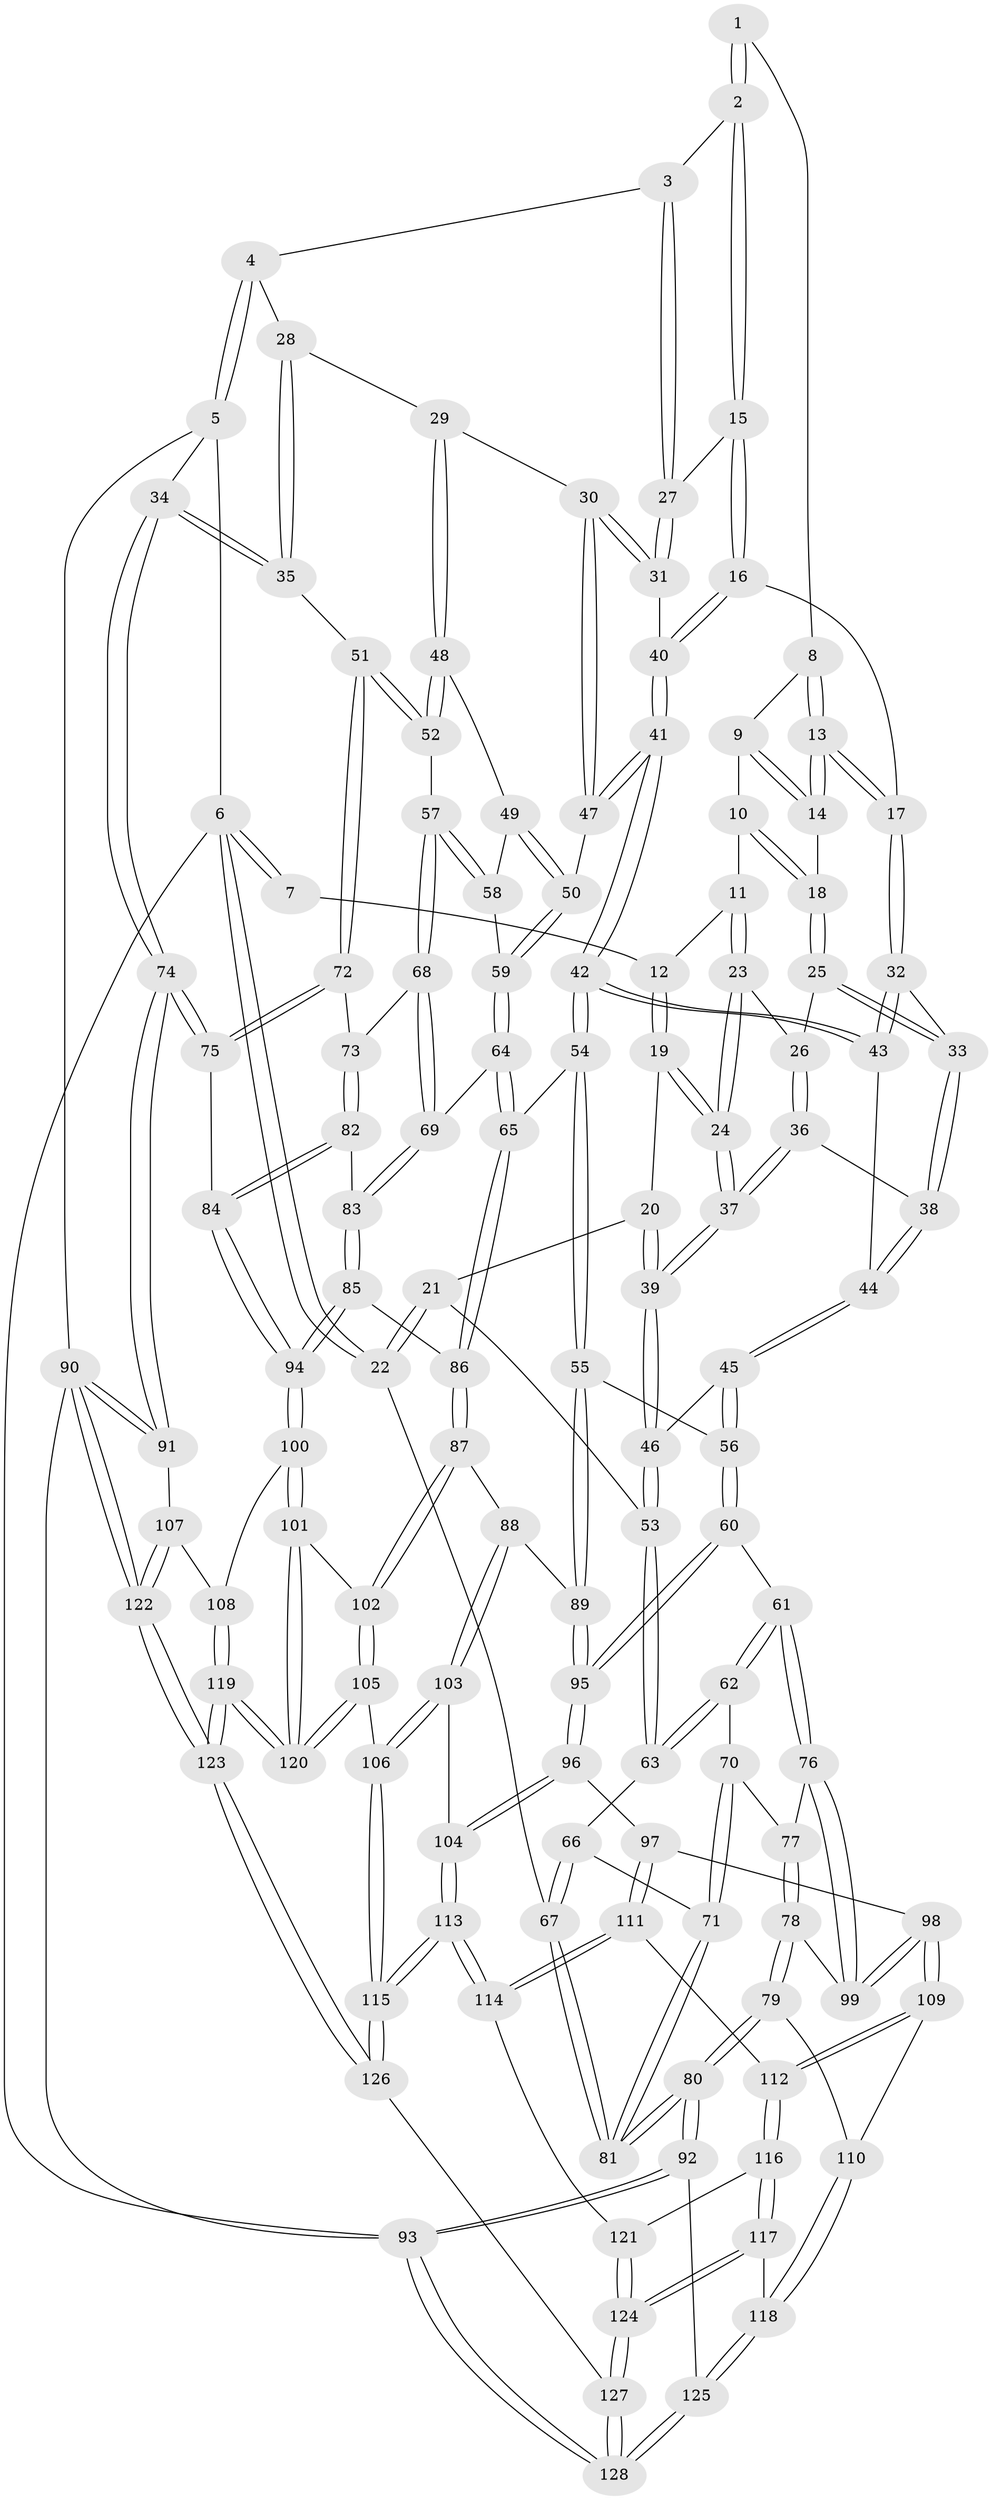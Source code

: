 // Generated by graph-tools (version 1.1) at 2025/17/03/09/25 04:17:19]
// undirected, 128 vertices, 317 edges
graph export_dot {
graph [start="1"]
  node [color=gray90,style=filled];
  1 [pos="+0.5794255768684767+0"];
  2 [pos="+0.7173746798811194+0"];
  3 [pos="+0.825102869741868+0"];
  4 [pos="+0.912491541211124+0"];
  5 [pos="+1+0"];
  6 [pos="+0+0"];
  7 [pos="+0.17598473800517112+0"];
  8 [pos="+0.4807932592118593+0.04503157973606735"];
  9 [pos="+0.45047620896799623+0.06561968546202167"];
  10 [pos="+0.3512335686125491+0.07133138176668231"];
  11 [pos="+0.2241763347729941+0"];
  12 [pos="+0.18947087815156605+0"];
  13 [pos="+0.5216488653156879+0.19747392136704517"];
  14 [pos="+0.4297834314596494+0.11503127214556289"];
  15 [pos="+0.5601579008944341+0.19162832662096063"];
  16 [pos="+0.5525366657626951+0.1974986901653803"];
  17 [pos="+0.5223699574149261+0.19907432337566341"];
  18 [pos="+0.37699317272942984+0.14850978786313265"];
  19 [pos="+0.08908071564384204+0.12679268744284497"];
  20 [pos="+0.035782067407242234+0.17966553089759654"];
  21 [pos="+0+0.22044271900020282"];
  22 [pos="+0+0.22517537303608778"];
  23 [pos="+0.23702247389948955+0.07265977419711074"];
  24 [pos="+0.2239760152058391+0.2227923551088023"];
  25 [pos="+0.37154474075256544+0.1854206096068556"];
  26 [pos="+0.36113801571622106+0.18876067003157482"];
  27 [pos="+0.70268691288425+0.1868359732332572"];
  28 [pos="+0.84745947196156+0.18795260730699984"];
  29 [pos="+0.7934452682050489+0.2727358257502141"];
  30 [pos="+0.7353871434154478+0.2607601167341864"];
  31 [pos="+0.7341378461621796+0.2594286920370551"];
  32 [pos="+0.4707002794165424+0.23599426672683824"];
  33 [pos="+0.40662391132710235+0.20603006475769373"];
  34 [pos="+1+0.31745027396294684"];
  35 [pos="+1+0.3403141446366922"];
  36 [pos="+0.2928265052540041+0.23266393581179404"];
  37 [pos="+0.22798233364682927+0.23962329323603676"];
  38 [pos="+0.3514766658748239+0.3001290440987453"];
  39 [pos="+0.1871076718186314+0.30457978183018286"];
  40 [pos="+0.6000021352841872+0.27373568372630736"];
  41 [pos="+0.599518112240704+0.39148916907134074"];
  42 [pos="+0.5382494329383215+0.43131556233826673"];
  43 [pos="+0.45370061333374456+0.3346651411503567"];
  44 [pos="+0.38101381577715665+0.34814236927193193"];
  45 [pos="+0.3275633803165436+0.3918232092066996"];
  46 [pos="+0.18309458172021661+0.32873765383607956"];
  47 [pos="+0.6619526399542861+0.38754426331506"];
  48 [pos="+0.8515712195078105+0.34985562808106274"];
  49 [pos="+0.7635364389297462+0.3779789806441342"];
  50 [pos="+0.6697775984842158+0.39259826646934953"];
  51 [pos="+0.9754879643646687+0.3728621480662017"];
  52 [pos="+0.8721068080018537+0.3650524308654375"];
  53 [pos="+0.15653893787756035+0.3586006464585884"];
  54 [pos="+0.5267137854635394+0.48702567826219734"];
  55 [pos="+0.4803157004524265+0.5227046311126874"];
  56 [pos="+0.3439958799257322+0.5684735944414557"];
  57 [pos="+0.8087299249019381+0.454555444675948"];
  58 [pos="+0.7516993112795142+0.43773922472637744"];
  59 [pos="+0.6996313405865408+0.4318290094981909"];
  60 [pos="+0.34063385896846715+0.5720587887063848"];
  61 [pos="+0.24711140566732717+0.5877708454067798"];
  62 [pos="+0.17994119277154427+0.4816079318996145"];
  63 [pos="+0.1493269777014647+0.3764054495969838"];
  64 [pos="+0.7121712856693306+0.533033586199202"];
  65 [pos="+0.5553221768868893+0.5080503790068224"];
  66 [pos="+0.12809173145893896+0.38568727774775713"];
  67 [pos="+0+0.38174238812028904"];
  68 [pos="+0.8031184276461307+0.49268863899548465"];
  69 [pos="+0.720092224012103+0.5403765134789872"];
  70 [pos="+0.06268557300602598+0.5204729085557039"];
  71 [pos="+0.015936956340136768+0.49961909646838587"];
  72 [pos="+0.9086886314441518+0.5376445716185568"];
  73 [pos="+0.847741065204909+0.5353510409370634"];
  74 [pos="+1+0.7174838690867634"];
  75 [pos="+0.9382323056507587+0.5953735197274491"];
  76 [pos="+0.23888545499884034+0.5961331529643212"];
  77 [pos="+0.07676731481535241+0.5419774379207071"];
  78 [pos="+0.06615387645798093+0.6928889908523961"];
  79 [pos="+0+0.7609971513666566"];
  80 [pos="+0+0.7804777114500132"];
  81 [pos="+0+0.5420966051137872"];
  82 [pos="+0.8008454385004743+0.6285473861702457"];
  83 [pos="+0.7202134627275403+0.5414996578154312"];
  84 [pos="+0.8122186478029232+0.6771865161940447"];
  85 [pos="+0.6447271354421688+0.6687085264850927"];
  86 [pos="+0.6418544714056055+0.6686400640408142"];
  87 [pos="+0.6002347802994961+0.693285002635758"];
  88 [pos="+0.54175194102227+0.6967631730449608"];
  89 [pos="+0.5408462924498673+0.6960820503269702"];
  90 [pos="+1+1"];
  91 [pos="+1+0.7553476454517118"];
  92 [pos="+0+0.7883802459003668"];
  93 [pos="+0+1"];
  94 [pos="+0.7919354502245817+0.7539205645462128"];
  95 [pos="+0.39075637485445897+0.682017606847172"];
  96 [pos="+0.3901395965328591+0.6999551911924277"];
  97 [pos="+0.3420141734024449+0.7706294672148023"];
  98 [pos="+0.22620536897272478+0.7414427138002062"];
  99 [pos="+0.19400200613545565+0.6556152102751619"];
  100 [pos="+0.8015760461412845+0.7806236822960602"];
  101 [pos="+0.7739722463533384+0.8133021800701548"];
  102 [pos="+0.6105447198469063+0.8591676738926771"];
  103 [pos="+0.5239810099457538+0.7408507596059735"];
  104 [pos="+0.4500914698918996+0.7825942102034905"];
  105 [pos="+0.5803163877788018+0.8833540025040749"];
  106 [pos="+0.5661667319328818+0.8852314276527665"];
  107 [pos="+0.9512393978983792+0.812706037437984"];
  108 [pos="+0.9090110322599896+0.8094069461597851"];
  109 [pos="+0.21893324712769865+0.8515359045204143"];
  110 [pos="+0.09035374505589716+0.8338024059058804"];
  111 [pos="+0.34270463034080884+0.7975911381556011"];
  112 [pos="+0.22732617705725996+0.8629051823903474"];
  113 [pos="+0.45013396593064536+0.911218723562939"];
  114 [pos="+0.4199041089695384+0.8983750081285765"];
  115 [pos="+0.46698319604275024+0.9292325154912637"];
  116 [pos="+0.23353297174394086+0.8833886078640127"];
  117 [pos="+0.22506664169961568+0.9026478440294172"];
  118 [pos="+0.15186244950443223+0.9892757130238303"];
  119 [pos="+0.7815666244664947+1"];
  120 [pos="+0.751739373759858+1"];
  121 [pos="+0.2947885952835841+0.9028560521600736"];
  122 [pos="+0.8836427014100873+1"];
  123 [pos="+0.7956099395578394+1"];
  124 [pos="+0.32515931940024034+1"];
  125 [pos="+0.15108304066604505+0.9908952391812041"];
  126 [pos="+0.4274692319472598+1"];
  127 [pos="+0.36791206820674455+1"];
  128 [pos="+0.16196132783486797+1"];
  1 -- 2;
  1 -- 2;
  1 -- 8;
  2 -- 3;
  2 -- 15;
  2 -- 15;
  3 -- 4;
  3 -- 27;
  3 -- 27;
  4 -- 5;
  4 -- 5;
  4 -- 28;
  5 -- 6;
  5 -- 34;
  5 -- 90;
  6 -- 7;
  6 -- 7;
  6 -- 22;
  6 -- 22;
  6 -- 93;
  7 -- 12;
  8 -- 9;
  8 -- 13;
  8 -- 13;
  9 -- 10;
  9 -- 14;
  9 -- 14;
  10 -- 11;
  10 -- 18;
  10 -- 18;
  11 -- 12;
  11 -- 23;
  11 -- 23;
  12 -- 19;
  12 -- 19;
  13 -- 14;
  13 -- 14;
  13 -- 17;
  13 -- 17;
  14 -- 18;
  15 -- 16;
  15 -- 16;
  15 -- 27;
  16 -- 17;
  16 -- 40;
  16 -- 40;
  17 -- 32;
  17 -- 32;
  18 -- 25;
  18 -- 25;
  19 -- 20;
  19 -- 24;
  19 -- 24;
  20 -- 21;
  20 -- 39;
  20 -- 39;
  21 -- 22;
  21 -- 22;
  21 -- 53;
  22 -- 67;
  23 -- 24;
  23 -- 24;
  23 -- 26;
  24 -- 37;
  24 -- 37;
  25 -- 26;
  25 -- 33;
  25 -- 33;
  26 -- 36;
  26 -- 36;
  27 -- 31;
  27 -- 31;
  28 -- 29;
  28 -- 35;
  28 -- 35;
  29 -- 30;
  29 -- 48;
  29 -- 48;
  30 -- 31;
  30 -- 31;
  30 -- 47;
  30 -- 47;
  31 -- 40;
  32 -- 33;
  32 -- 43;
  32 -- 43;
  33 -- 38;
  33 -- 38;
  34 -- 35;
  34 -- 35;
  34 -- 74;
  34 -- 74;
  35 -- 51;
  36 -- 37;
  36 -- 37;
  36 -- 38;
  37 -- 39;
  37 -- 39;
  38 -- 44;
  38 -- 44;
  39 -- 46;
  39 -- 46;
  40 -- 41;
  40 -- 41;
  41 -- 42;
  41 -- 42;
  41 -- 47;
  41 -- 47;
  42 -- 43;
  42 -- 43;
  42 -- 54;
  42 -- 54;
  43 -- 44;
  44 -- 45;
  44 -- 45;
  45 -- 46;
  45 -- 56;
  45 -- 56;
  46 -- 53;
  46 -- 53;
  47 -- 50;
  48 -- 49;
  48 -- 52;
  48 -- 52;
  49 -- 50;
  49 -- 50;
  49 -- 58;
  50 -- 59;
  50 -- 59;
  51 -- 52;
  51 -- 52;
  51 -- 72;
  51 -- 72;
  52 -- 57;
  53 -- 63;
  53 -- 63;
  54 -- 55;
  54 -- 55;
  54 -- 65;
  55 -- 56;
  55 -- 89;
  55 -- 89;
  56 -- 60;
  56 -- 60;
  57 -- 58;
  57 -- 58;
  57 -- 68;
  57 -- 68;
  58 -- 59;
  59 -- 64;
  59 -- 64;
  60 -- 61;
  60 -- 95;
  60 -- 95;
  61 -- 62;
  61 -- 62;
  61 -- 76;
  61 -- 76;
  62 -- 63;
  62 -- 63;
  62 -- 70;
  63 -- 66;
  64 -- 65;
  64 -- 65;
  64 -- 69;
  65 -- 86;
  65 -- 86;
  66 -- 67;
  66 -- 67;
  66 -- 71;
  67 -- 81;
  67 -- 81;
  68 -- 69;
  68 -- 69;
  68 -- 73;
  69 -- 83;
  69 -- 83;
  70 -- 71;
  70 -- 71;
  70 -- 77;
  71 -- 81;
  71 -- 81;
  72 -- 73;
  72 -- 75;
  72 -- 75;
  73 -- 82;
  73 -- 82;
  74 -- 75;
  74 -- 75;
  74 -- 91;
  74 -- 91;
  75 -- 84;
  76 -- 77;
  76 -- 99;
  76 -- 99;
  77 -- 78;
  77 -- 78;
  78 -- 79;
  78 -- 79;
  78 -- 99;
  79 -- 80;
  79 -- 80;
  79 -- 110;
  80 -- 81;
  80 -- 81;
  80 -- 92;
  80 -- 92;
  82 -- 83;
  82 -- 84;
  82 -- 84;
  83 -- 85;
  83 -- 85;
  84 -- 94;
  84 -- 94;
  85 -- 86;
  85 -- 94;
  85 -- 94;
  86 -- 87;
  86 -- 87;
  87 -- 88;
  87 -- 102;
  87 -- 102;
  88 -- 89;
  88 -- 103;
  88 -- 103;
  89 -- 95;
  89 -- 95;
  90 -- 91;
  90 -- 91;
  90 -- 122;
  90 -- 122;
  90 -- 93;
  91 -- 107;
  92 -- 93;
  92 -- 93;
  92 -- 125;
  93 -- 128;
  93 -- 128;
  94 -- 100;
  94 -- 100;
  95 -- 96;
  95 -- 96;
  96 -- 97;
  96 -- 104;
  96 -- 104;
  97 -- 98;
  97 -- 111;
  97 -- 111;
  98 -- 99;
  98 -- 99;
  98 -- 109;
  98 -- 109;
  100 -- 101;
  100 -- 101;
  100 -- 108;
  101 -- 102;
  101 -- 120;
  101 -- 120;
  102 -- 105;
  102 -- 105;
  103 -- 104;
  103 -- 106;
  103 -- 106;
  104 -- 113;
  104 -- 113;
  105 -- 106;
  105 -- 120;
  105 -- 120;
  106 -- 115;
  106 -- 115;
  107 -- 108;
  107 -- 122;
  107 -- 122;
  108 -- 119;
  108 -- 119;
  109 -- 110;
  109 -- 112;
  109 -- 112;
  110 -- 118;
  110 -- 118;
  111 -- 112;
  111 -- 114;
  111 -- 114;
  112 -- 116;
  112 -- 116;
  113 -- 114;
  113 -- 114;
  113 -- 115;
  113 -- 115;
  114 -- 121;
  115 -- 126;
  115 -- 126;
  116 -- 117;
  116 -- 117;
  116 -- 121;
  117 -- 118;
  117 -- 124;
  117 -- 124;
  118 -- 125;
  118 -- 125;
  119 -- 120;
  119 -- 120;
  119 -- 123;
  119 -- 123;
  121 -- 124;
  121 -- 124;
  122 -- 123;
  122 -- 123;
  123 -- 126;
  123 -- 126;
  124 -- 127;
  124 -- 127;
  125 -- 128;
  125 -- 128;
  126 -- 127;
  127 -- 128;
  127 -- 128;
}
